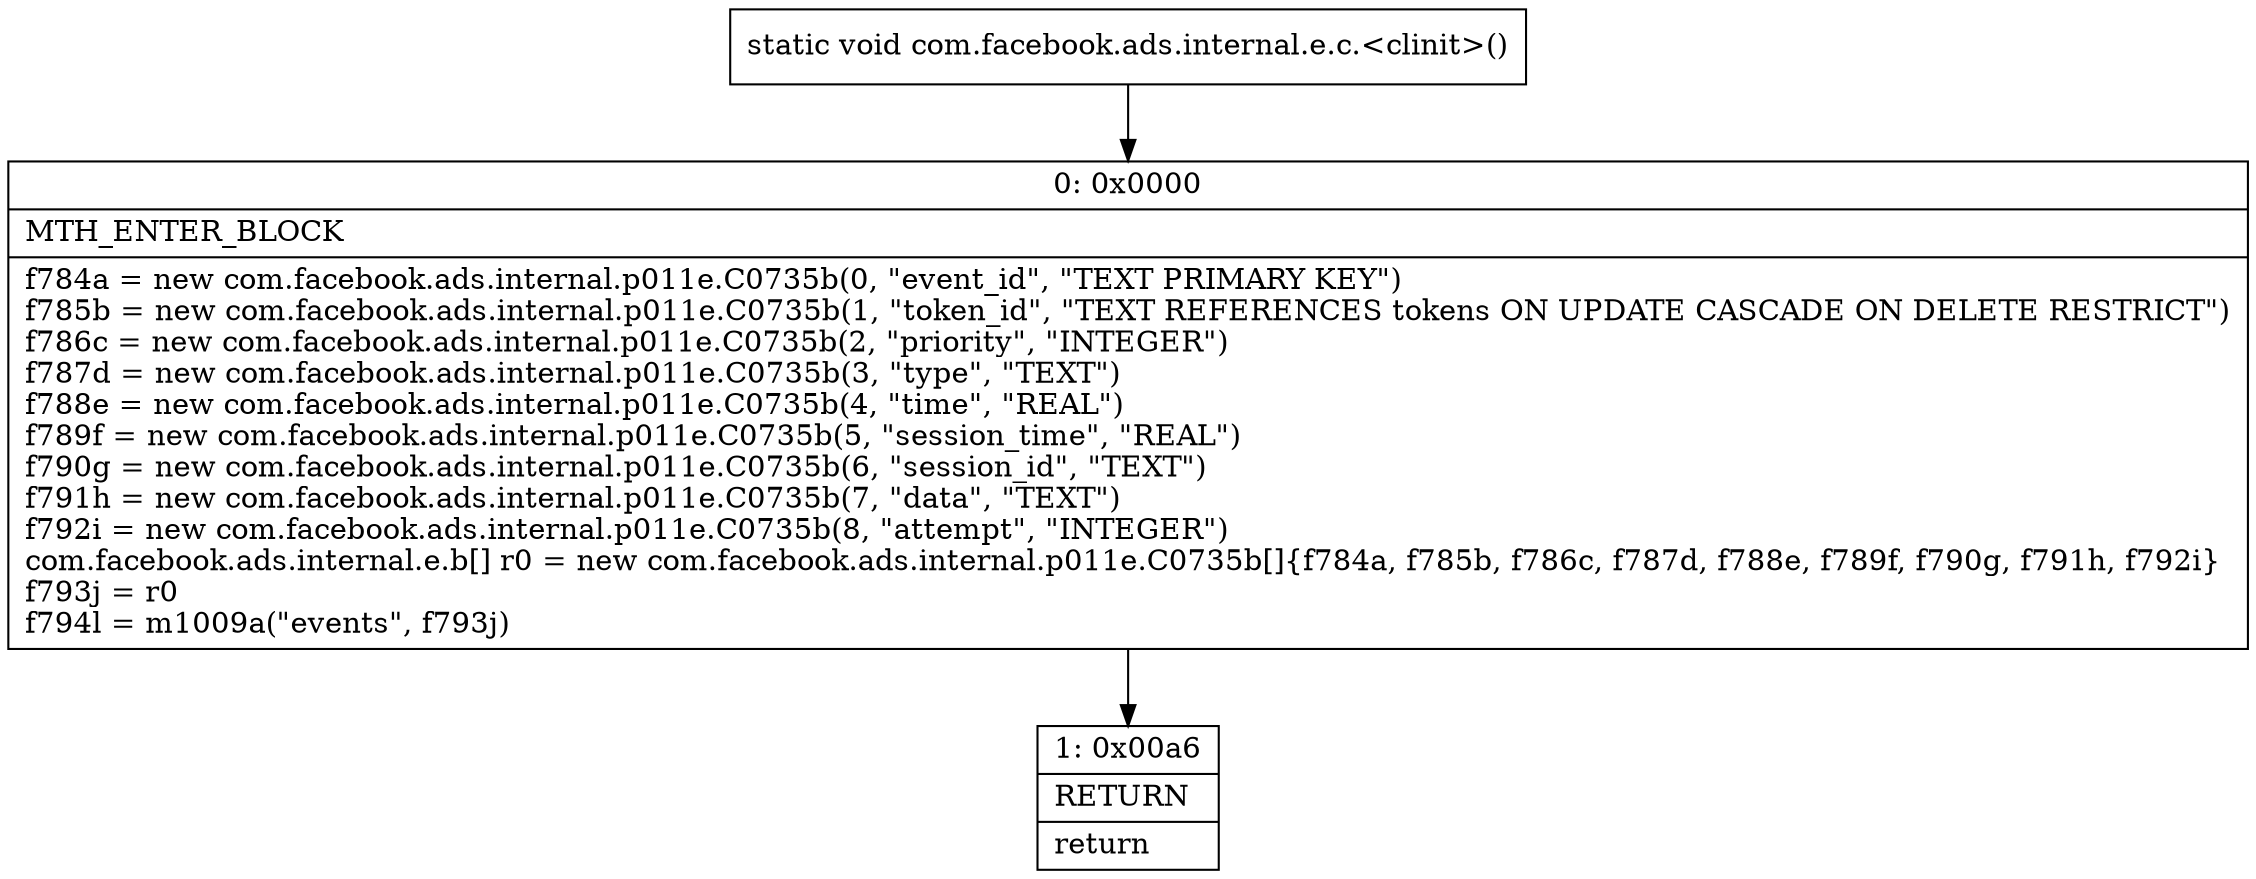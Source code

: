 digraph "CFG forcom.facebook.ads.internal.e.c.\<clinit\>()V" {
Node_0 [shape=record,label="{0\:\ 0x0000|MTH_ENTER_BLOCK\l|f784a = new com.facebook.ads.internal.p011e.C0735b(0, \"event_id\", \"TEXT PRIMARY KEY\")\lf785b = new com.facebook.ads.internal.p011e.C0735b(1, \"token_id\", \"TEXT REFERENCES tokens ON UPDATE CASCADE ON DELETE RESTRICT\")\lf786c = new com.facebook.ads.internal.p011e.C0735b(2, \"priority\", \"INTEGER\")\lf787d = new com.facebook.ads.internal.p011e.C0735b(3, \"type\", \"TEXT\")\lf788e = new com.facebook.ads.internal.p011e.C0735b(4, \"time\", \"REAL\")\lf789f = new com.facebook.ads.internal.p011e.C0735b(5, \"session_time\", \"REAL\")\lf790g = new com.facebook.ads.internal.p011e.C0735b(6, \"session_id\", \"TEXT\")\lf791h = new com.facebook.ads.internal.p011e.C0735b(7, \"data\", \"TEXT\")\lf792i = new com.facebook.ads.internal.p011e.C0735b(8, \"attempt\", \"INTEGER\")\lcom.facebook.ads.internal.e.b[] r0 = new com.facebook.ads.internal.p011e.C0735b[]\{f784a, f785b, f786c, f787d, f788e, f789f, f790g, f791h, f792i\}\lf793j = r0\lf794l = m1009a(\"events\", f793j)\l}"];
Node_1 [shape=record,label="{1\:\ 0x00a6|RETURN\l|return\l}"];
MethodNode[shape=record,label="{static void com.facebook.ads.internal.e.c.\<clinit\>() }"];
MethodNode -> Node_0;
Node_0 -> Node_1;
}


